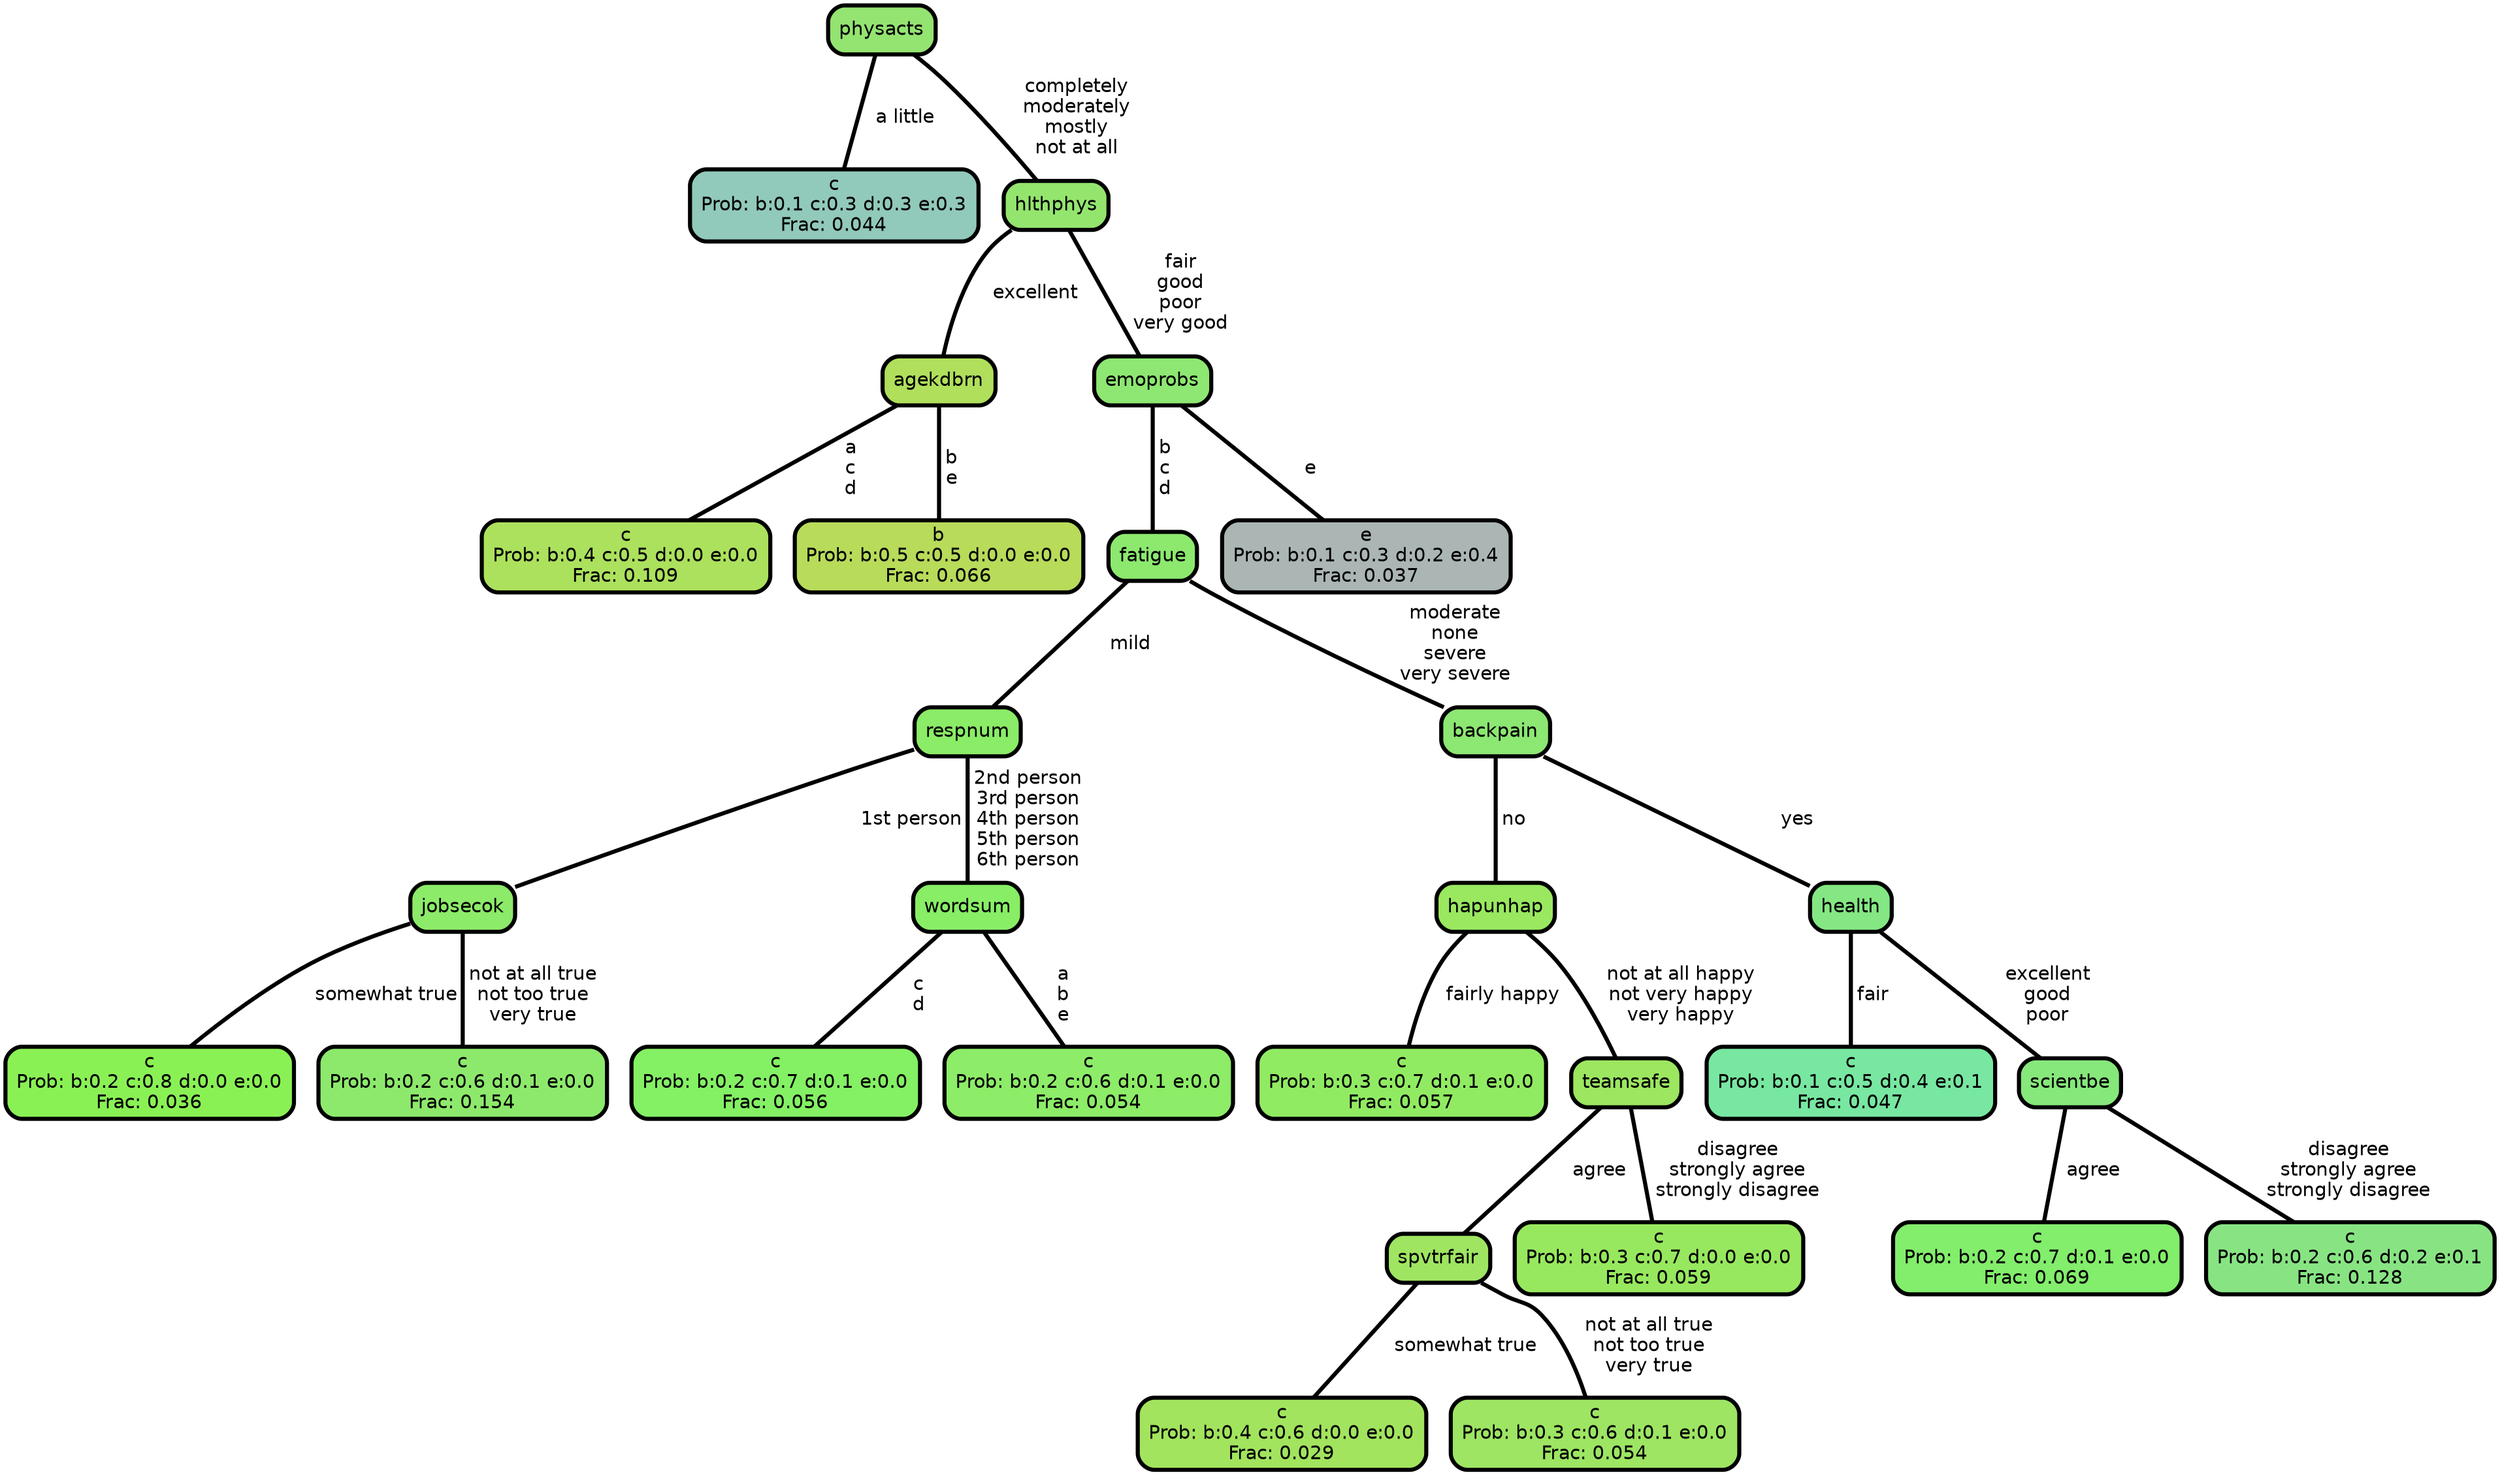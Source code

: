 graph Tree {
node [shape=box, style="filled, rounded",color="black",penwidth="3",fontcolor="black",                 fontname=helvetica] ;
graph [ranksep="0 equally", splines=straight,                 bgcolor=transparent, dpi=200] ;
edge [fontname=helvetica, color=black] ;
0 [label="c
Prob: b:0.1 c:0.3 d:0.3 e:0.3
Frac: 0.044", fillcolor="#91c9ba"] ;
1 [label="physacts", fillcolor="#94e471"] ;
2 [label="c
Prob: b:0.4 c:0.5 d:0.0 e:0.0
Frac: 0.109", fillcolor="#ace15d"] ;
3 [label="agekdbrn", fillcolor="#b0df5c"] ;
4 [label="b
Prob: b:0.5 c:0.5 d:0.0 e:0.0
Frac: 0.066", fillcolor="#b8db5a"] ;
5 [label="hlthphys", fillcolor="#94e56e"] ;
6 [label="c
Prob: b:0.2 c:0.8 d:0.0 e:0.0
Frac: 0.036", fillcolor="#8af155"] ;
7 [label="jobsecok", fillcolor="#8ceb68"] ;
8 [label="c
Prob: b:0.2 c:0.6 d:0.1 e:0.0
Frac: 0.154", fillcolor="#8de96c"] ;
9 [label="respnum", fillcolor="#8bec67"] ;
10 [label="c
Prob: b:0.2 c:0.7 d:0.1 e:0.0
Frac: 0.056", fillcolor="#84f064"] ;
11 [label="wordsum", fillcolor="#88ee66"] ;
12 [label="c
Prob: b:0.2 c:0.6 d:0.1 e:0.0
Frac: 0.054", fillcolor="#8dec68"] ;
13 [label="fatigue", fillcolor="#8ce96e"] ;
14 [label="c
Prob: b:0.3 c:0.7 d:0.1 e:0.0
Frac: 0.057", fillcolor="#91eb62"] ;
15 [label="hapunhap", fillcolor="#99e860"] ;
16 [label="c
Prob: b:0.4 c:0.6 d:0.0 e:0.0
Frac: 0.029", fillcolor="#a2e45e"] ;
17 [label="spvtrfair", fillcolor="#9fe561"] ;
18 [label="c
Prob: b:0.3 c:0.6 d:0.1 e:0.0
Frac: 0.054", fillcolor="#9de563"] ;
19 [label="teamsafe", fillcolor="#9ce660"] ;
20 [label="c
Prob: b:0.3 c:0.7 d:0.0 e:0.0
Frac: 0.059", fillcolor="#97e85e"] ;
21 [label="backpain", fillcolor="#8de773"] ;
22 [label="c
Prob: b:0.1 c:0.5 d:0.4 e:0.1
Frac: 0.047", fillcolor="#78e7a1"] ;
23 [label="health", fillcolor="#84e783"] ;
24 [label="c
Prob: b:0.2 c:0.7 d:0.1 e:0.0
Frac: 0.069", fillcolor="#83ed6c"] ;
25 [label="scientbe", fillcolor="#86e77b"] ;
26 [label="c
Prob: b:0.2 c:0.6 d:0.2 e:0.1
Frac: 0.128", fillcolor="#88e483"] ;
27 [label="emoprobs", fillcolor="#8ee772"] ;
28 [label="e
Prob: b:0.1 c:0.3 d:0.2 e:0.4
Frac: 0.037", fillcolor="#abb6b4"] ;
1 -- 0 [label=" a little",penwidth=3] ;
1 -- 5 [label=" completely\n moderately\n mostly\n not at all",penwidth=3] ;
3 -- 2 [label=" a\n c\n d",penwidth=3] ;
3 -- 4 [label=" b\n e",penwidth=3] ;
5 -- 3 [label=" excellent",penwidth=3] ;
5 -- 27 [label=" fair\n good\n poor\n very good",penwidth=3] ;
7 -- 6 [label=" somewhat true",penwidth=3] ;
7 -- 8 [label=" not at all true\n not too true\n very true",penwidth=3] ;
9 -- 7 [label=" 1st person",penwidth=3] ;
9 -- 11 [label=" 2nd person\n 3rd person\n 4th person\n 5th person\n 6th person",penwidth=3] ;
11 -- 10 [label=" c\n d",penwidth=3] ;
11 -- 12 [label=" a\n b\n e",penwidth=3] ;
13 -- 9 [label=" mild",penwidth=3] ;
13 -- 21 [label=" moderate\n none\n severe\n very severe",penwidth=3] ;
15 -- 14 [label=" fairly happy",penwidth=3] ;
15 -- 19 [label=" not at all happy\n not very happy\n very happy",penwidth=3] ;
17 -- 16 [label=" somewhat true",penwidth=3] ;
17 -- 18 [label=" not at all true\n not too true\n very true",penwidth=3] ;
19 -- 17 [label=" agree",penwidth=3] ;
19 -- 20 [label=" disagree\n strongly agree\n strongly disagree",penwidth=3] ;
21 -- 15 [label=" no",penwidth=3] ;
21 -- 23 [label=" yes",penwidth=3] ;
23 -- 22 [label=" fair",penwidth=3] ;
23 -- 25 [label=" excellent\n good\n poor",penwidth=3] ;
25 -- 24 [label=" agree",penwidth=3] ;
25 -- 26 [label=" disagree\n strongly agree\n strongly disagree",penwidth=3] ;
27 -- 13 [label=" b\n c\n d",penwidth=3] ;
27 -- 28 [label=" e",penwidth=3] ;
{rank = same;}}